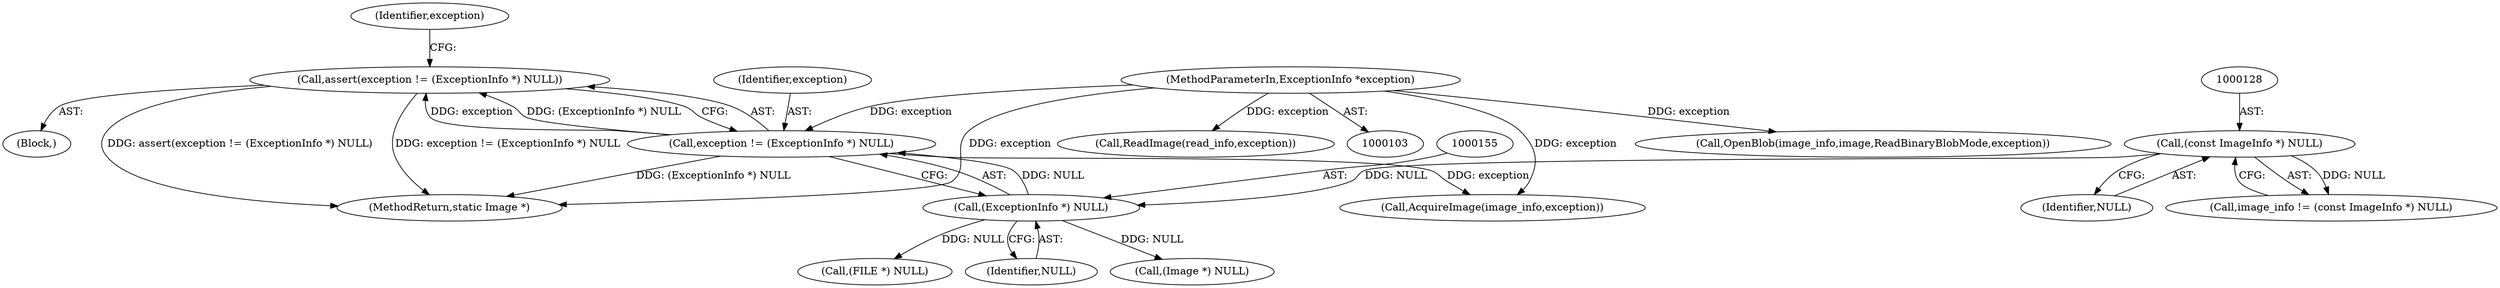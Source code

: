 digraph "0_ImageMagick_6b6bff054d569a77973f2140c0e86366e6168a6c@API" {
"1000151" [label="(Call,assert(exception != (ExceptionInfo *) NULL))"];
"1000152" [label="(Call,exception != (ExceptionInfo *) NULL)"];
"1000105" [label="(MethodParameterIn,ExceptionInfo *exception)"];
"1000154" [label="(Call,(ExceptionInfo *) NULL)"];
"1000127" [label="(Call,(const ImageInfo *) NULL)"];
"1000165" [label="(Call,AcquireImage(image_info,exception))"];
"1000153" [label="(Identifier,exception)"];
"1000351" [label="(Call,(FILE *) NULL)"];
"1000129" [label="(Identifier,NULL)"];
"1000160" [label="(Identifier,exception)"];
"1000152" [label="(Call,exception != (ExceptionInfo *) NULL)"];
"1000156" [label="(Identifier,NULL)"];
"1000515" [label="(MethodReturn,static Image *)"];
"1000151" [label="(Call,assert(exception != (ExceptionInfo *) NULL))"];
"1000185" [label="(Call,(Image *) NULL)"];
"1000105" [label="(MethodParameterIn,ExceptionInfo *exception)"];
"1000170" [label="(Call,OpenBlob(image_info,image,ReadBinaryBlobMode,exception))"];
"1000127" [label="(Call,(const ImageInfo *) NULL)"];
"1000154" [label="(Call,(ExceptionInfo *) NULL)"];
"1000125" [label="(Call,image_info != (const ImageInfo *) NULL)"];
"1000467" [label="(Call,ReadImage(read_info,exception))"];
"1000106" [label="(Block,)"];
"1000151" -> "1000106"  [label="AST: "];
"1000151" -> "1000152"  [label="CFG: "];
"1000152" -> "1000151"  [label="AST: "];
"1000160" -> "1000151"  [label="CFG: "];
"1000151" -> "1000515"  [label="DDG: assert(exception != (ExceptionInfo *) NULL)"];
"1000151" -> "1000515"  [label="DDG: exception != (ExceptionInfo *) NULL"];
"1000152" -> "1000151"  [label="DDG: exception"];
"1000152" -> "1000151"  [label="DDG: (ExceptionInfo *) NULL"];
"1000152" -> "1000154"  [label="CFG: "];
"1000153" -> "1000152"  [label="AST: "];
"1000154" -> "1000152"  [label="AST: "];
"1000152" -> "1000515"  [label="DDG: (ExceptionInfo *) NULL"];
"1000105" -> "1000152"  [label="DDG: exception"];
"1000154" -> "1000152"  [label="DDG: NULL"];
"1000152" -> "1000165"  [label="DDG: exception"];
"1000105" -> "1000103"  [label="AST: "];
"1000105" -> "1000515"  [label="DDG: exception"];
"1000105" -> "1000165"  [label="DDG: exception"];
"1000105" -> "1000170"  [label="DDG: exception"];
"1000105" -> "1000467"  [label="DDG: exception"];
"1000154" -> "1000156"  [label="CFG: "];
"1000155" -> "1000154"  [label="AST: "];
"1000156" -> "1000154"  [label="AST: "];
"1000127" -> "1000154"  [label="DDG: NULL"];
"1000154" -> "1000185"  [label="DDG: NULL"];
"1000154" -> "1000351"  [label="DDG: NULL"];
"1000127" -> "1000125"  [label="AST: "];
"1000127" -> "1000129"  [label="CFG: "];
"1000128" -> "1000127"  [label="AST: "];
"1000129" -> "1000127"  [label="AST: "];
"1000125" -> "1000127"  [label="CFG: "];
"1000127" -> "1000125"  [label="DDG: NULL"];
}
